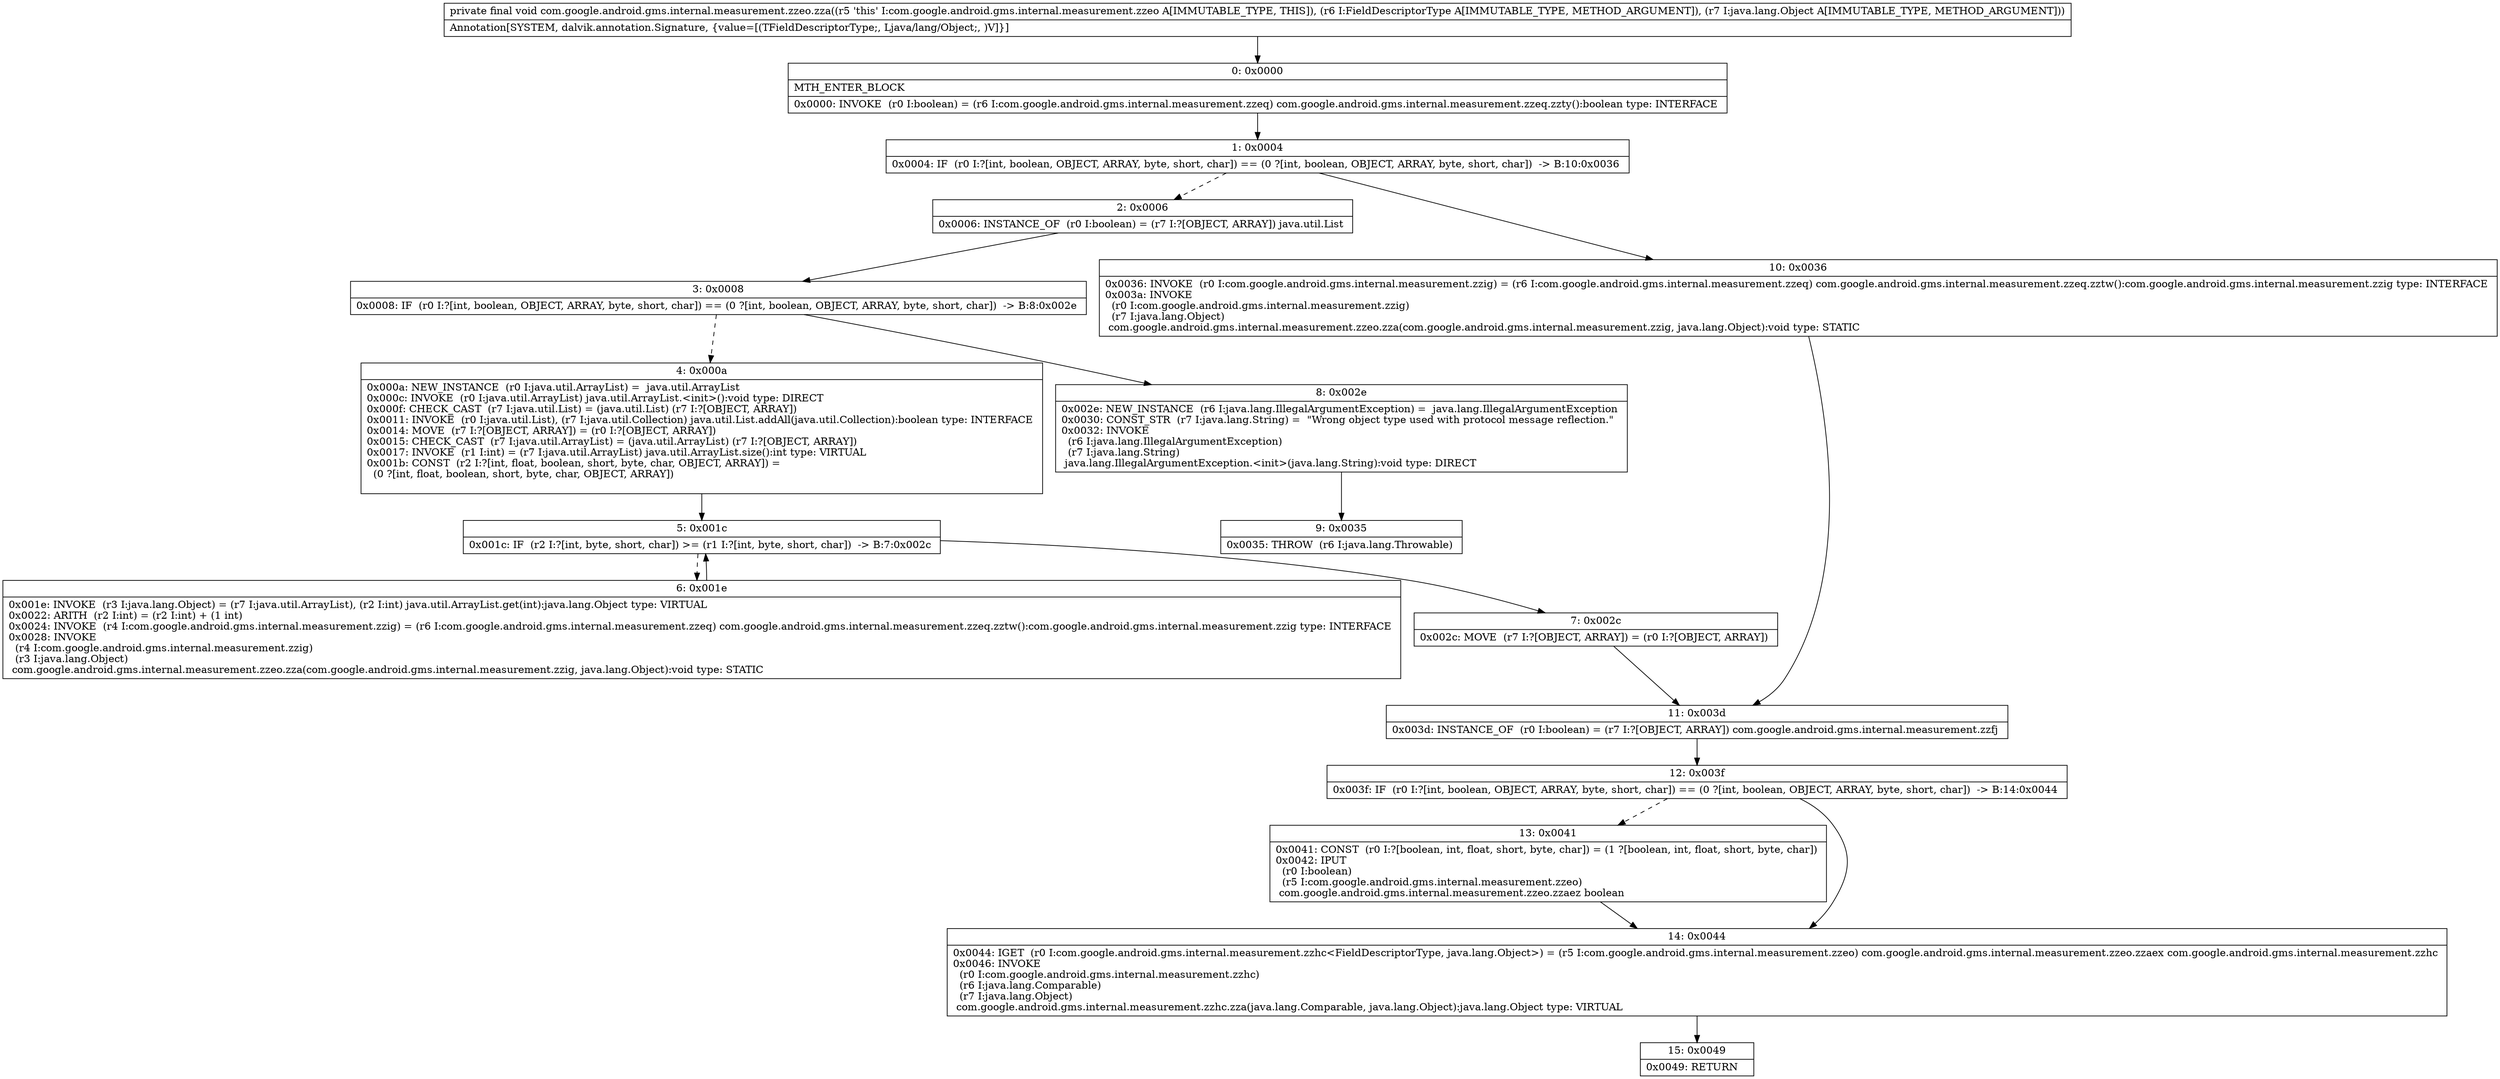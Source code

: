 digraph "CFG forcom.google.android.gms.internal.measurement.zzeo.zza(Lcom\/google\/android\/gms\/internal\/measurement\/zzeq;Ljava\/lang\/Object;)V" {
Node_0 [shape=record,label="{0\:\ 0x0000|MTH_ENTER_BLOCK\l|0x0000: INVOKE  (r0 I:boolean) = (r6 I:com.google.android.gms.internal.measurement.zzeq) com.google.android.gms.internal.measurement.zzeq.zzty():boolean type: INTERFACE \l}"];
Node_1 [shape=record,label="{1\:\ 0x0004|0x0004: IF  (r0 I:?[int, boolean, OBJECT, ARRAY, byte, short, char]) == (0 ?[int, boolean, OBJECT, ARRAY, byte, short, char])  \-\> B:10:0x0036 \l}"];
Node_2 [shape=record,label="{2\:\ 0x0006|0x0006: INSTANCE_OF  (r0 I:boolean) = (r7 I:?[OBJECT, ARRAY]) java.util.List \l}"];
Node_3 [shape=record,label="{3\:\ 0x0008|0x0008: IF  (r0 I:?[int, boolean, OBJECT, ARRAY, byte, short, char]) == (0 ?[int, boolean, OBJECT, ARRAY, byte, short, char])  \-\> B:8:0x002e \l}"];
Node_4 [shape=record,label="{4\:\ 0x000a|0x000a: NEW_INSTANCE  (r0 I:java.util.ArrayList) =  java.util.ArrayList \l0x000c: INVOKE  (r0 I:java.util.ArrayList) java.util.ArrayList.\<init\>():void type: DIRECT \l0x000f: CHECK_CAST  (r7 I:java.util.List) = (java.util.List) (r7 I:?[OBJECT, ARRAY]) \l0x0011: INVOKE  (r0 I:java.util.List), (r7 I:java.util.Collection) java.util.List.addAll(java.util.Collection):boolean type: INTERFACE \l0x0014: MOVE  (r7 I:?[OBJECT, ARRAY]) = (r0 I:?[OBJECT, ARRAY]) \l0x0015: CHECK_CAST  (r7 I:java.util.ArrayList) = (java.util.ArrayList) (r7 I:?[OBJECT, ARRAY]) \l0x0017: INVOKE  (r1 I:int) = (r7 I:java.util.ArrayList) java.util.ArrayList.size():int type: VIRTUAL \l0x001b: CONST  (r2 I:?[int, float, boolean, short, byte, char, OBJECT, ARRAY]) = \l  (0 ?[int, float, boolean, short, byte, char, OBJECT, ARRAY])\l \l}"];
Node_5 [shape=record,label="{5\:\ 0x001c|0x001c: IF  (r2 I:?[int, byte, short, char]) \>= (r1 I:?[int, byte, short, char])  \-\> B:7:0x002c \l}"];
Node_6 [shape=record,label="{6\:\ 0x001e|0x001e: INVOKE  (r3 I:java.lang.Object) = (r7 I:java.util.ArrayList), (r2 I:int) java.util.ArrayList.get(int):java.lang.Object type: VIRTUAL \l0x0022: ARITH  (r2 I:int) = (r2 I:int) + (1 int) \l0x0024: INVOKE  (r4 I:com.google.android.gms.internal.measurement.zzig) = (r6 I:com.google.android.gms.internal.measurement.zzeq) com.google.android.gms.internal.measurement.zzeq.zztw():com.google.android.gms.internal.measurement.zzig type: INTERFACE \l0x0028: INVOKE  \l  (r4 I:com.google.android.gms.internal.measurement.zzig)\l  (r3 I:java.lang.Object)\l com.google.android.gms.internal.measurement.zzeo.zza(com.google.android.gms.internal.measurement.zzig, java.lang.Object):void type: STATIC \l}"];
Node_7 [shape=record,label="{7\:\ 0x002c|0x002c: MOVE  (r7 I:?[OBJECT, ARRAY]) = (r0 I:?[OBJECT, ARRAY]) \l}"];
Node_8 [shape=record,label="{8\:\ 0x002e|0x002e: NEW_INSTANCE  (r6 I:java.lang.IllegalArgumentException) =  java.lang.IllegalArgumentException \l0x0030: CONST_STR  (r7 I:java.lang.String) =  \"Wrong object type used with protocol message reflection.\" \l0x0032: INVOKE  \l  (r6 I:java.lang.IllegalArgumentException)\l  (r7 I:java.lang.String)\l java.lang.IllegalArgumentException.\<init\>(java.lang.String):void type: DIRECT \l}"];
Node_9 [shape=record,label="{9\:\ 0x0035|0x0035: THROW  (r6 I:java.lang.Throwable) \l}"];
Node_10 [shape=record,label="{10\:\ 0x0036|0x0036: INVOKE  (r0 I:com.google.android.gms.internal.measurement.zzig) = (r6 I:com.google.android.gms.internal.measurement.zzeq) com.google.android.gms.internal.measurement.zzeq.zztw():com.google.android.gms.internal.measurement.zzig type: INTERFACE \l0x003a: INVOKE  \l  (r0 I:com.google.android.gms.internal.measurement.zzig)\l  (r7 I:java.lang.Object)\l com.google.android.gms.internal.measurement.zzeo.zza(com.google.android.gms.internal.measurement.zzig, java.lang.Object):void type: STATIC \l}"];
Node_11 [shape=record,label="{11\:\ 0x003d|0x003d: INSTANCE_OF  (r0 I:boolean) = (r7 I:?[OBJECT, ARRAY]) com.google.android.gms.internal.measurement.zzfj \l}"];
Node_12 [shape=record,label="{12\:\ 0x003f|0x003f: IF  (r0 I:?[int, boolean, OBJECT, ARRAY, byte, short, char]) == (0 ?[int, boolean, OBJECT, ARRAY, byte, short, char])  \-\> B:14:0x0044 \l}"];
Node_13 [shape=record,label="{13\:\ 0x0041|0x0041: CONST  (r0 I:?[boolean, int, float, short, byte, char]) = (1 ?[boolean, int, float, short, byte, char]) \l0x0042: IPUT  \l  (r0 I:boolean)\l  (r5 I:com.google.android.gms.internal.measurement.zzeo)\l com.google.android.gms.internal.measurement.zzeo.zzaez boolean \l}"];
Node_14 [shape=record,label="{14\:\ 0x0044|0x0044: IGET  (r0 I:com.google.android.gms.internal.measurement.zzhc\<FieldDescriptorType, java.lang.Object\>) = (r5 I:com.google.android.gms.internal.measurement.zzeo) com.google.android.gms.internal.measurement.zzeo.zzaex com.google.android.gms.internal.measurement.zzhc \l0x0046: INVOKE  \l  (r0 I:com.google.android.gms.internal.measurement.zzhc)\l  (r6 I:java.lang.Comparable)\l  (r7 I:java.lang.Object)\l com.google.android.gms.internal.measurement.zzhc.zza(java.lang.Comparable, java.lang.Object):java.lang.Object type: VIRTUAL \l}"];
Node_15 [shape=record,label="{15\:\ 0x0049|0x0049: RETURN   \l}"];
MethodNode[shape=record,label="{private final void com.google.android.gms.internal.measurement.zzeo.zza((r5 'this' I:com.google.android.gms.internal.measurement.zzeo A[IMMUTABLE_TYPE, THIS]), (r6 I:FieldDescriptorType A[IMMUTABLE_TYPE, METHOD_ARGUMENT]), (r7 I:java.lang.Object A[IMMUTABLE_TYPE, METHOD_ARGUMENT]))  | Annotation[SYSTEM, dalvik.annotation.Signature, \{value=[(TFieldDescriptorType;, Ljava\/lang\/Object;, )V]\}]\l}"];
MethodNode -> Node_0;
Node_0 -> Node_1;
Node_1 -> Node_2[style=dashed];
Node_1 -> Node_10;
Node_2 -> Node_3;
Node_3 -> Node_4[style=dashed];
Node_3 -> Node_8;
Node_4 -> Node_5;
Node_5 -> Node_6[style=dashed];
Node_5 -> Node_7;
Node_6 -> Node_5;
Node_7 -> Node_11;
Node_8 -> Node_9;
Node_10 -> Node_11;
Node_11 -> Node_12;
Node_12 -> Node_13[style=dashed];
Node_12 -> Node_14;
Node_13 -> Node_14;
Node_14 -> Node_15;
}


